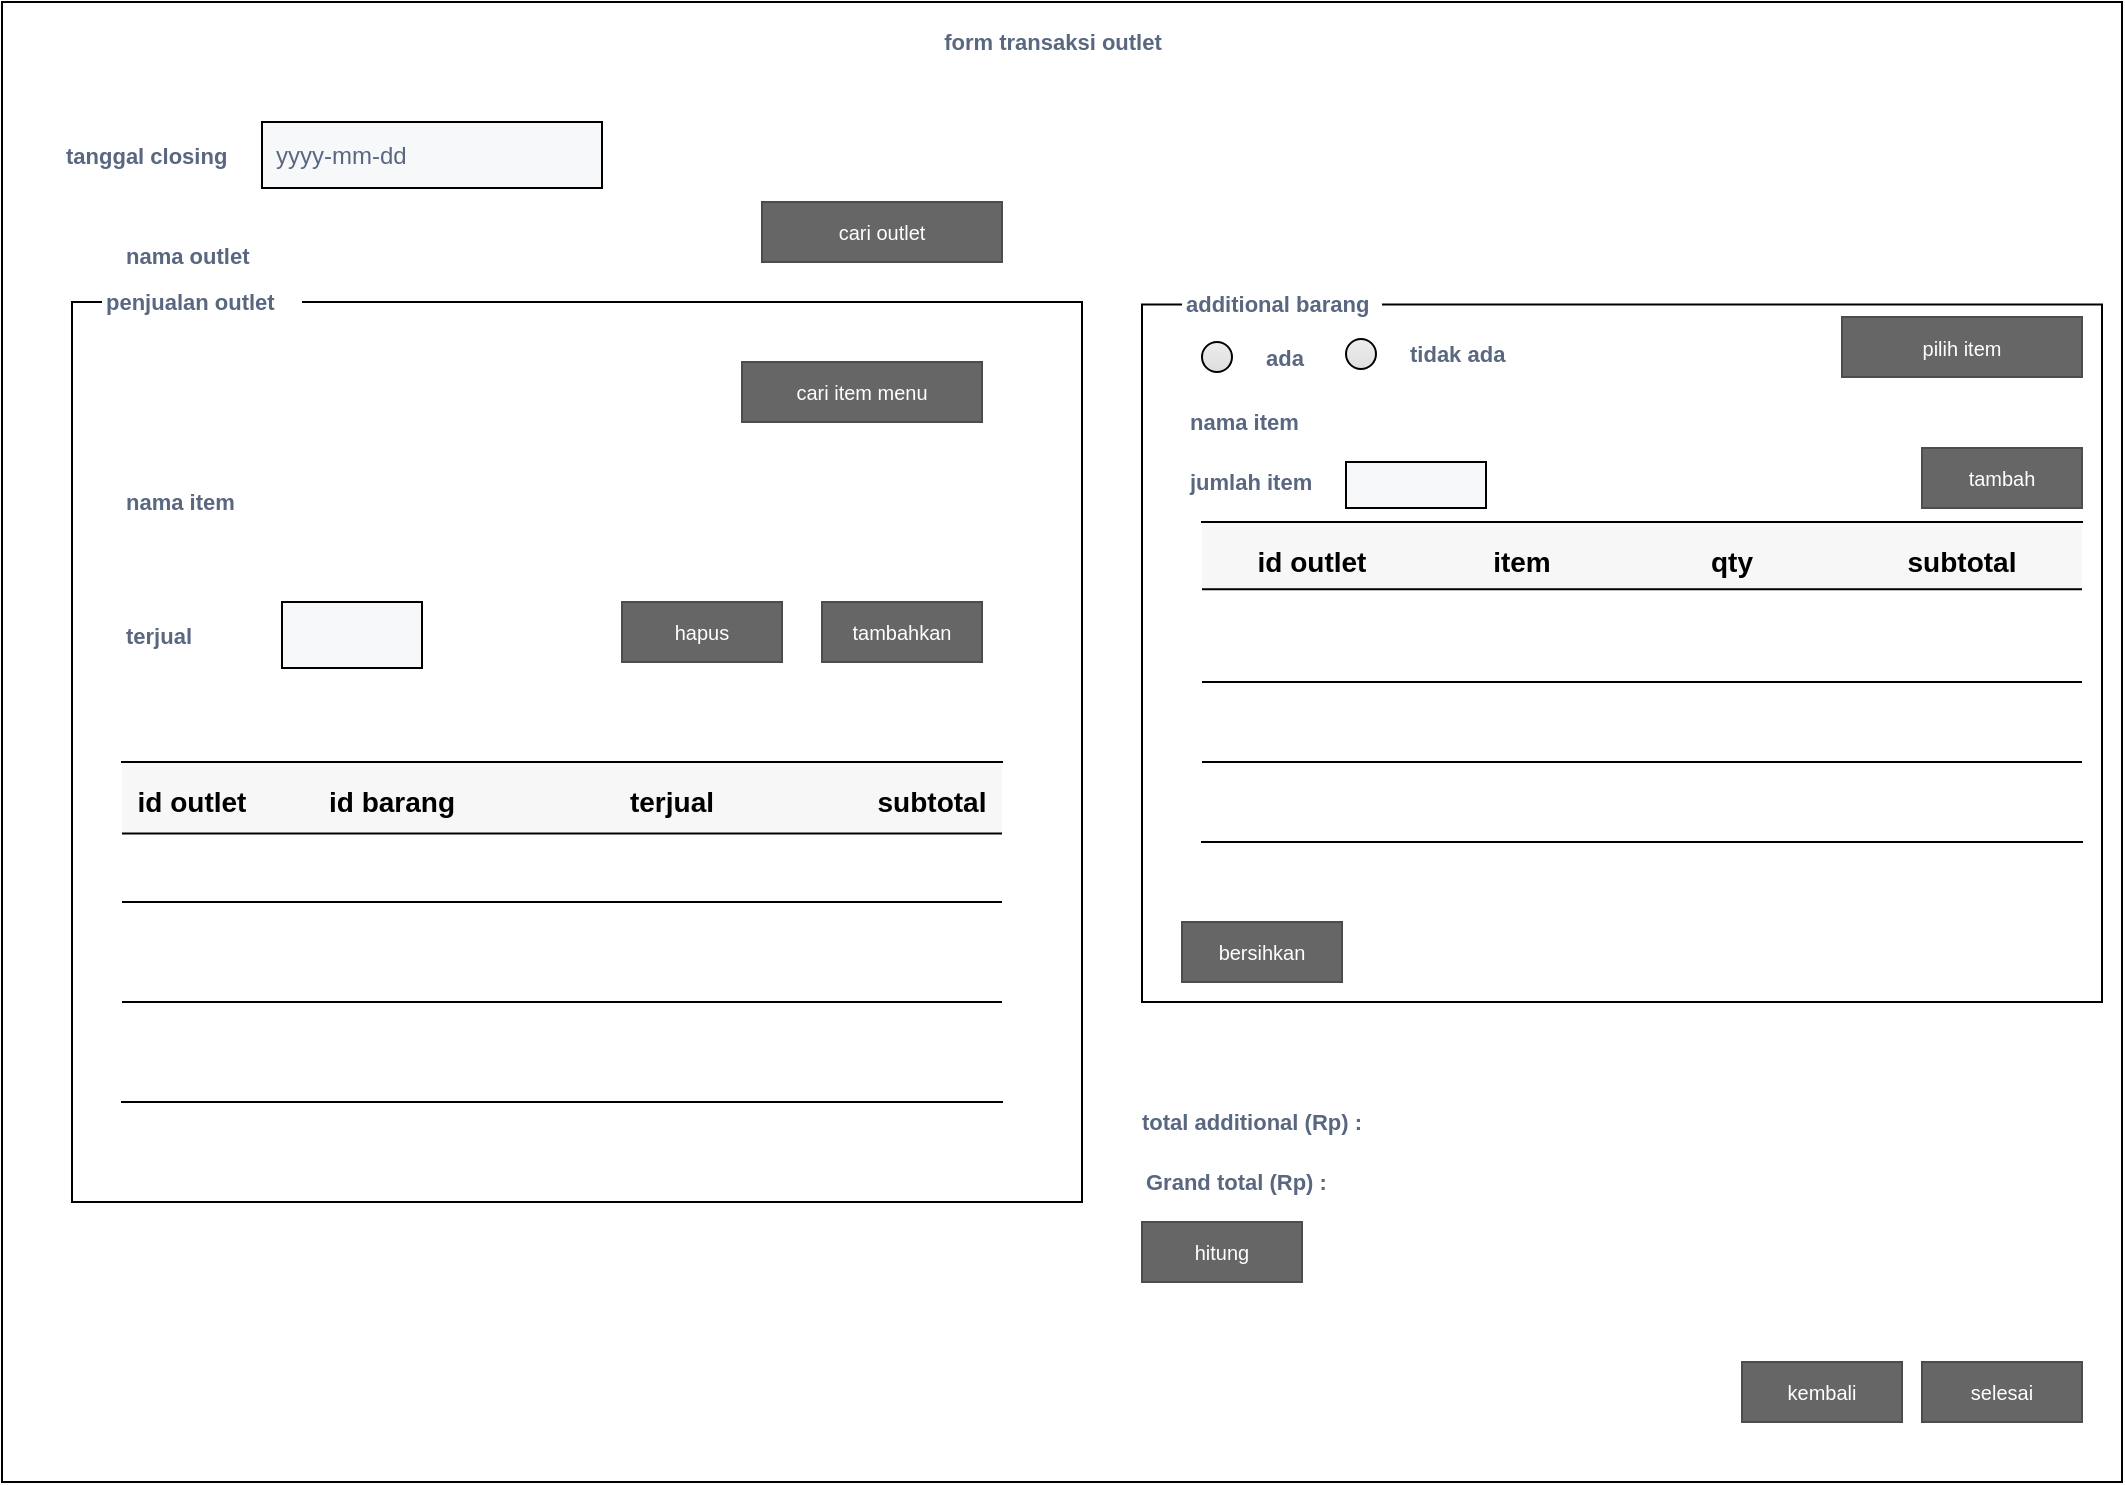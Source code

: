 <mxfile version="12.8.6" type="github">
  <diagram id="Le73pVYRDqwpICu9Pzlz" name="Page-1">
    <mxGraphModel dx="1698" dy="845" grid="1" gridSize="10" guides="1" tooltips="1" connect="1" arrows="1" fold="1" page="1" pageScale="1" pageWidth="850" pageHeight="1100" math="0" shadow="0">
      <root>
        <mxCell id="0" />
        <mxCell id="1" parent="0" />
        <mxCell id="TnLdOB1Jf3c9-GiZ0hG3-1" value="" style="whiteSpace=wrap;html=1;rounded=0;shadow=0;labelBackgroundColor=none;strokeColor=#000000;strokeWidth=1;fillColor=none;fontFamily=Verdana;fontSize=12;fontColor=#000000;align=center;comic=0;" parent="1" vertex="1">
          <mxGeometry x="20" y="20" width="1060" height="740" as="geometry" />
        </mxCell>
        <mxCell id="TnLdOB1Jf3c9-GiZ0hG3-51" value="" style="group" parent="1" vertex="1" connectable="0">
          <mxGeometry x="590" y="160" width="480" height="360" as="geometry" />
        </mxCell>
        <mxCell id="TnLdOB1Jf3c9-GiZ0hG3-50" value="" style="rounded=0;whiteSpace=wrap;html=1;fillColor=#ffffff;" parent="TnLdOB1Jf3c9-GiZ0hG3-51" vertex="1">
          <mxGeometry y="11.25" width="480" height="348.75" as="geometry" />
        </mxCell>
        <mxCell id="TnLdOB1Jf3c9-GiZ0hG3-33" value="additional barang" style="fillColor=#ffffff;strokeColor=none;html=1;fontSize=11;fontStyle=0;align=left;fontColor=#596780;fontStyle=1;fontSize=11;comic=0;" parent="TnLdOB1Jf3c9-GiZ0hG3-51" vertex="1">
          <mxGeometry x="20" width="100" height="22.5" as="geometry" />
        </mxCell>
        <mxCell id="TnLdOB1Jf3c9-GiZ0hG3-65" value="bersihkan" style="rounded=0;html=1;shadow=0;dashed=0;whiteSpace=wrap;fontSize=10;fillColor=#666666;align=center;strokeColor=#4D4D4D;fontColor=#ffffff;comic=0;" parent="TnLdOB1Jf3c9-GiZ0hG3-51" vertex="1">
          <mxGeometry x="20" y="320" width="80" height="30" as="geometry" />
        </mxCell>
        <mxCell id="TnLdOB1Jf3c9-GiZ0hG3-34" value="form transaksi outlet" style="fillColor=none;strokeColor=none;html=1;fontSize=11;fontStyle=0;align=center;fontColor=#596780;fontStyle=1;fontSize=11;comic=0;" parent="1" vertex="1">
          <mxGeometry x="40" y="30" width="1010" height="20" as="geometry" />
        </mxCell>
        <mxCell id="TnLdOB1Jf3c9-GiZ0hG3-48" value="" style="rounded=0;whiteSpace=wrap;html=1;fillColor=none;" parent="1" vertex="1">
          <mxGeometry x="55" y="170" width="505" height="450" as="geometry" />
        </mxCell>
        <mxCell id="TnLdOB1Jf3c9-GiZ0hG3-2" value="cari item menu" style="rounded=0;html=1;shadow=0;dashed=0;whiteSpace=wrap;fontSize=10;fillColor=#666666;align=center;strokeColor=#4D4D4D;fontColor=#ffffff;comic=0;" parent="1" vertex="1">
          <mxGeometry x="390" y="200" width="120" height="30" as="geometry" />
        </mxCell>
        <mxCell id="TnLdOB1Jf3c9-GiZ0hG3-3" value="" style="group" parent="1" vertex="1" connectable="0">
          <mxGeometry x="80" y="130" width="250" height="33" as="geometry" />
        </mxCell>
        <mxCell id="TnLdOB1Jf3c9-GiZ0hG3-4" value="nama outlet" style="fillColor=none;strokeColor=none;html=1;fontSize=11;fontStyle=0;align=left;fontColor=#596780;fontStyle=1;fontSize=11;comic=0;" parent="TnLdOB1Jf3c9-GiZ0hG3-3" vertex="1">
          <mxGeometry y="6.5" width="70" height="20" as="geometry" />
        </mxCell>
        <mxCell id="TnLdOB1Jf3c9-GiZ0hG3-5" value="penjualan outlet" style="fillColor=#ffffff;strokeColor=none;html=1;fontSize=11;fontStyle=0;align=left;fontColor=#596780;fontStyle=1;fontSize=11;comic=0;" parent="1" vertex="1">
          <mxGeometry x="70" y="160" width="100" height="20" as="geometry" />
        </mxCell>
        <mxCell id="TnLdOB1Jf3c9-GiZ0hG3-10" value="" style="shape=partialRectangle;right=0;left=0;strokeColor=#000000;fillColor=#ffffff;whiteSpace=wrap;" parent="1" vertex="1">
          <mxGeometry x="80" y="400" width="440" height="170" as="geometry" />
        </mxCell>
        <mxCell id="TnLdOB1Jf3c9-GiZ0hG3-11" value="" style="html=1;shadow=0;dashed=0;shape=mxgraph.bootstrap.horLines;strokeColor=inherit;fillColor=#000000;fillOpacity=3;resizeWidth=1;" parent="TnLdOB1Jf3c9-GiZ0hG3-10" vertex="1">
          <mxGeometry width="440" height="40" relative="1" as="geometry" />
        </mxCell>
        <mxCell id="TnLdOB1Jf3c9-GiZ0hG3-13" value="id outlet" style="html=1;shadow=0;dashed=0;shape=mxgraph.bootstrap.rect;strokeColor=none;fillColor=none;fontSize=14;fontStyle=1;align=center;whiteSpace=wrap;resizeHeight=1;" parent="TnLdOB1Jf3c9-GiZ0hG3-11" vertex="1">
          <mxGeometry width="70" height="40" relative="1" as="geometry">
            <mxPoint as="offset" />
          </mxGeometry>
        </mxCell>
        <mxCell id="TnLdOB1Jf3c9-GiZ0hG3-15" value="id barang" style="html=1;shadow=0;dashed=0;shape=mxgraph.bootstrap.rect;strokeColor=none;fillColor=none;fontSize=14;fontStyle=1;align=center;whiteSpace=wrap;resizeHeight=1;" parent="TnLdOB1Jf3c9-GiZ0hG3-11" vertex="1">
          <mxGeometry width="90" height="40" relative="1" as="geometry">
            <mxPoint x="90" as="offset" />
          </mxGeometry>
        </mxCell>
        <mxCell id="TnLdOB1Jf3c9-GiZ0hG3-16" value="terjual" style="html=1;shadow=0;dashed=0;shape=mxgraph.bootstrap.rect;strokeColor=none;fillColor=none;fontSize=14;fontStyle=1;align=center;whiteSpace=wrap;resizeHeight=1;" parent="TnLdOB1Jf3c9-GiZ0hG3-11" vertex="1">
          <mxGeometry width="90" height="40" relative="1" as="geometry">
            <mxPoint x="230" as="offset" />
          </mxGeometry>
        </mxCell>
        <mxCell id="TnLdOB1Jf3c9-GiZ0hG3-17" value="subtotal" style="html=1;shadow=0;dashed=0;shape=mxgraph.bootstrap.rect;strokeColor=none;fillColor=none;fontSize=14;fontStyle=1;align=center;whiteSpace=wrap;resizeHeight=1;" parent="TnLdOB1Jf3c9-GiZ0hG3-11" vertex="1">
          <mxGeometry width="70" height="40" relative="1" as="geometry">
            <mxPoint x="370" as="offset" />
          </mxGeometry>
        </mxCell>
        <mxCell id="TnLdOB1Jf3c9-GiZ0hG3-18" value="" style="strokeColor=#000000;fillColor=inherit;gradientColor=inherit;html=1;shadow=0;dashed=0;shape=mxgraph.bootstrap.horLines;resizeWidth=1;" parent="TnLdOB1Jf3c9-GiZ0hG3-10" vertex="1">
          <mxGeometry width="440" height="50" relative="1" as="geometry">
            <mxPoint y="120" as="offset" />
          </mxGeometry>
        </mxCell>
        <mxCell id="TnLdOB1Jf3c9-GiZ0hG3-19" value="" style="strokeColor=#000000;fillColor=inherit;gradientColor=inherit;html=1;shadow=0;dashed=0;shape=mxgraph.bootstrap.horLines;resizeWidth=1;" parent="TnLdOB1Jf3c9-GiZ0hG3-10" vertex="1">
          <mxGeometry y="35.79" width="440" height="34.21" as="geometry">
            <mxPoint y="140" as="offset" />
          </mxGeometry>
        </mxCell>
        <mxCell id="TnLdOB1Jf3c9-GiZ0hG3-20" value="hapus" style="rounded=0;html=1;shadow=0;dashed=0;whiteSpace=wrap;fontSize=10;fillColor=#666666;align=center;strokeColor=#4D4D4D;fontColor=#ffffff;comic=0;" parent="1" vertex="1">
          <mxGeometry x="330" y="320" width="80" height="30" as="geometry" />
        </mxCell>
        <mxCell id="TnLdOB1Jf3c9-GiZ0hG3-21" value="tambahkan" style="rounded=0;html=1;shadow=0;dashed=0;whiteSpace=wrap;fontSize=10;fillColor=#666666;align=center;strokeColor=#4D4D4D;fontColor=#ffffff;comic=0;" parent="1" vertex="1">
          <mxGeometry x="430" y="320" width="80" height="30" as="geometry" />
        </mxCell>
        <mxCell id="TnLdOB1Jf3c9-GiZ0hG3-22" value="" style="shape=partialRectangle;right=0;left=0;strokeColor=#000000;fillColor=#ffffff;whiteSpace=wrap;" parent="1" vertex="1">
          <mxGeometry x="620" y="280" width="440" height="160" as="geometry" />
        </mxCell>
        <mxCell id="TnLdOB1Jf3c9-GiZ0hG3-23" value="" style="html=1;shadow=0;dashed=0;shape=mxgraph.bootstrap.horLines;strokeColor=inherit;fillColor=#000000;fillOpacity=3;resizeWidth=1;" parent="TnLdOB1Jf3c9-GiZ0hG3-22" vertex="1">
          <mxGeometry width="440" height="40" relative="1" as="geometry" />
        </mxCell>
        <mxCell id="TnLdOB1Jf3c9-GiZ0hG3-24" value="id outlet" style="html=1;shadow=0;dashed=0;shape=mxgraph.bootstrap.rect;strokeColor=none;fillColor=none;fontSize=14;fontStyle=1;align=center;whiteSpace=wrap;resizeHeight=1;" parent="TnLdOB1Jf3c9-GiZ0hG3-23" vertex="1">
          <mxGeometry width="90" height="40" relative="1" as="geometry">
            <mxPoint x="10" as="offset" />
          </mxGeometry>
        </mxCell>
        <mxCell id="TnLdOB1Jf3c9-GiZ0hG3-25" value="item" style="html=1;shadow=0;dashed=0;shape=mxgraph.bootstrap.rect;strokeColor=none;fillColor=none;fontSize=14;fontStyle=1;align=center;whiteSpace=wrap;resizeHeight=1;" parent="TnLdOB1Jf3c9-GiZ0hG3-23" vertex="1">
          <mxGeometry width="100" height="40" relative="1" as="geometry">
            <mxPoint x="110" as="offset" />
          </mxGeometry>
        </mxCell>
        <mxCell id="TnLdOB1Jf3c9-GiZ0hG3-26" value="qty" style="html=1;shadow=0;dashed=0;shape=mxgraph.bootstrap.rect;strokeColor=none;fillColor=none;fontSize=14;fontStyle=1;align=center;whiteSpace=wrap;resizeHeight=1;" parent="TnLdOB1Jf3c9-GiZ0hG3-23" vertex="1">
          <mxGeometry width="90" height="40" relative="1" as="geometry">
            <mxPoint x="220" as="offset" />
          </mxGeometry>
        </mxCell>
        <mxCell id="TnLdOB1Jf3c9-GiZ0hG3-27" value="subtotal" style="html=1;shadow=0;dashed=0;shape=mxgraph.bootstrap.rect;strokeColor=none;fillColor=none;fontSize=14;fontStyle=1;align=center;whiteSpace=wrap;resizeHeight=1;" parent="TnLdOB1Jf3c9-GiZ0hG3-23" vertex="1">
          <mxGeometry width="120" height="40" relative="1" as="geometry">
            <mxPoint x="320" as="offset" />
          </mxGeometry>
        </mxCell>
        <mxCell id="TnLdOB1Jf3c9-GiZ0hG3-28" value="" style="strokeColor=#000000;fillColor=inherit;gradientColor=inherit;html=1;shadow=0;dashed=0;shape=mxgraph.bootstrap.horLines;resizeWidth=1;" parent="TnLdOB1Jf3c9-GiZ0hG3-22" vertex="1">
          <mxGeometry width="440" height="40" relative="1" as="geometry">
            <mxPoint y="120" as="offset" />
          </mxGeometry>
        </mxCell>
        <mxCell id="TnLdOB1Jf3c9-GiZ0hG3-29" value="" style="strokeColor=#000000;fillColor=inherit;gradientColor=inherit;html=1;shadow=0;dashed=0;shape=mxgraph.bootstrap.horLines;resizeWidth=1;" parent="TnLdOB1Jf3c9-GiZ0hG3-22" vertex="1">
          <mxGeometry y="33.68" width="440" height="46.32" as="geometry">
            <mxPoint y="140" as="offset" />
          </mxGeometry>
        </mxCell>
        <mxCell id="TnLdOB1Jf3c9-GiZ0hG3-35" value="kembali" style="rounded=0;html=1;shadow=0;dashed=0;whiteSpace=wrap;fontSize=10;fillColor=#666666;align=center;strokeColor=#4D4D4D;fontColor=#ffffff;comic=0;" parent="1" vertex="1">
          <mxGeometry x="890" y="700" width="80" height="30" as="geometry" />
        </mxCell>
        <mxCell id="TnLdOB1Jf3c9-GiZ0hG3-37" value="selesai" style="rounded=0;html=1;shadow=0;dashed=0;whiteSpace=wrap;fontSize=10;fillColor=#666666;align=center;strokeColor=#4D4D4D;fontColor=#ffffff;comic=0;" parent="1" vertex="1">
          <mxGeometry x="980" y="700" width="80" height="30" as="geometry" />
        </mxCell>
        <mxCell id="TnLdOB1Jf3c9-GiZ0hG3-47" value="cari outlet" style="rounded=0;html=1;shadow=0;dashed=0;whiteSpace=wrap;fontSize=10;fillColor=#666666;align=center;strokeColor=#4D4D4D;fontColor=#ffffff;comic=0;" parent="1" vertex="1">
          <mxGeometry x="400" y="120" width="120" height="30" as="geometry" />
        </mxCell>
        <mxCell id="TnLdOB1Jf3c9-GiZ0hG3-43" value="" style="rounded=0;arcSize=9;fillColor=#F7F8F9;align=left;spacingLeft=5;strokeColor=#000000;html=1;strokeWidth=1;fontColor=#596780;fontSize=12;comic=0;" parent="1" vertex="1">
          <mxGeometry x="160" y="320" width="70" height="33" as="geometry" />
        </mxCell>
        <mxCell id="TnLdOB1Jf3c9-GiZ0hG3-42" value="terjual" style="fillColor=none;strokeColor=none;html=1;fontSize=11;fontStyle=0;align=left;fontColor=#596780;fontStyle=1;fontSize=11;comic=0;" parent="1" vertex="1">
          <mxGeometry x="80" y="326.5" width="70" height="20" as="geometry" />
        </mxCell>
        <mxCell id="TnLdOB1Jf3c9-GiZ0hG3-49" value="nama item" style="fillColor=none;strokeColor=none;html=1;fontSize=11;fontStyle=0;align=left;fontColor=#596780;fontStyle=1;fontSize=11;comic=0;" parent="1" vertex="1">
          <mxGeometry x="80" y="260" width="70" height="20" as="geometry" />
        </mxCell>
        <mxCell id="TnLdOB1Jf3c9-GiZ0hG3-55" value="" style="group" parent="1" vertex="1" connectable="0">
          <mxGeometry x="620" y="187.5" width="70" height="20" as="geometry" />
        </mxCell>
        <mxCell id="TnLdOB1Jf3c9-GiZ0hG3-52" value="" style="html=1;shadow=0;dashed=0;shape=mxgraph.bootstrap.radioButton2;labelPosition=right;verticalLabelPosition=middle;align=left;verticalAlign=middle;gradientColor=#DEDEDE;fillColor=#EDEDED;checked=0;spacing=5;checkedFill=#0085FC;checkedStroke=#ffffff;rounded=0;" parent="TnLdOB1Jf3c9-GiZ0hG3-55" vertex="1">
          <mxGeometry y="2.5" width="15" height="15" as="geometry" />
        </mxCell>
        <mxCell id="TnLdOB1Jf3c9-GiZ0hG3-54" value="ada" style="fillColor=none;strokeColor=none;html=1;fontSize=11;fontStyle=0;align=left;fontColor=#596780;fontStyle=1;fontSize=11;comic=0;" parent="TnLdOB1Jf3c9-GiZ0hG3-55" vertex="1">
          <mxGeometry x="30" width="40" height="20" as="geometry" />
        </mxCell>
        <mxCell id="TnLdOB1Jf3c9-GiZ0hG3-56" value="" style="group" parent="1" vertex="1" connectable="0">
          <mxGeometry x="692" y="186" width="70" height="20" as="geometry" />
        </mxCell>
        <mxCell id="TnLdOB1Jf3c9-GiZ0hG3-57" value="" style="html=1;shadow=0;dashed=0;shape=mxgraph.bootstrap.radioButton2;labelPosition=right;verticalLabelPosition=middle;align=left;verticalAlign=middle;gradientColor=#DEDEDE;fillColor=#EDEDED;checked=0;spacing=5;checkedFill=#0085FC;checkedStroke=#ffffff;rounded=0;" parent="TnLdOB1Jf3c9-GiZ0hG3-56" vertex="1">
          <mxGeometry y="2.5" width="15" height="15" as="geometry" />
        </mxCell>
        <mxCell id="TnLdOB1Jf3c9-GiZ0hG3-58" value="tidak ada" style="fillColor=none;strokeColor=none;html=1;fontSize=11;fontStyle=0;align=left;fontColor=#596780;fontStyle=1;fontSize=11;comic=0;" parent="TnLdOB1Jf3c9-GiZ0hG3-56" vertex="1">
          <mxGeometry x="30" width="40" height="20" as="geometry" />
        </mxCell>
        <mxCell id="TnLdOB1Jf3c9-GiZ0hG3-60" value="nama item" style="fillColor=none;strokeColor=none;html=1;fontSize=11;fontStyle=0;align=left;fontColor=#596780;fontStyle=1;fontSize=11;comic=0;" parent="1" vertex="1">
          <mxGeometry x="612" y="220" width="70" height="20" as="geometry" />
        </mxCell>
        <mxCell id="TnLdOB1Jf3c9-GiZ0hG3-61" value="" style="rounded=0;arcSize=9;fillColor=#F7F8F9;align=left;spacingLeft=5;strokeColor=#000000;html=1;strokeWidth=1;fontColor=#596780;fontSize=12;comic=0;" parent="1" vertex="1">
          <mxGeometry x="692" y="250" width="70" height="23" as="geometry" />
        </mxCell>
        <mxCell id="TnLdOB1Jf3c9-GiZ0hG3-62" value="jumlah item" style="fillColor=none;strokeColor=none;html=1;fontSize=11;fontStyle=0;align=left;fontColor=#596780;fontStyle=1;fontSize=11;comic=0;" parent="1" vertex="1">
          <mxGeometry x="612" y="250" width="70" height="20" as="geometry" />
        </mxCell>
        <mxCell id="TnLdOB1Jf3c9-GiZ0hG3-63" value="tambah" style="rounded=0;html=1;shadow=0;dashed=0;whiteSpace=wrap;fontSize=10;fillColor=#666666;align=center;strokeColor=#4D4D4D;fontColor=#ffffff;comic=0;" parent="1" vertex="1">
          <mxGeometry x="980" y="243" width="80" height="30" as="geometry" />
        </mxCell>
        <mxCell id="TnLdOB1Jf3c9-GiZ0hG3-64" value="pilih item" style="rounded=0;html=1;shadow=0;dashed=0;whiteSpace=wrap;fontSize=10;fillColor=#666666;align=center;strokeColor=#4D4D4D;fontColor=#ffffff;comic=0;" parent="1" vertex="1">
          <mxGeometry x="940" y="177.5" width="120" height="30" as="geometry" />
        </mxCell>
        <mxCell id="TnLdOB1Jf3c9-GiZ0hG3-67" value="" style="group" parent="1" vertex="1" connectable="0">
          <mxGeometry x="50" y="80" width="270" height="33" as="geometry" />
        </mxCell>
        <mxCell id="TnLdOB1Jf3c9-GiZ0hG3-7" value="tanggal closing" style="fillColor=none;strokeColor=none;html=1;fontSize=11;fontStyle=0;align=left;fontColor=#596780;fontStyle=1;fontSize=11;comic=0;" parent="TnLdOB1Jf3c9-GiZ0hG3-67" vertex="1">
          <mxGeometry y="6.5" width="70" height="20" as="geometry" />
        </mxCell>
        <mxCell id="TnLdOB1Jf3c9-GiZ0hG3-8" value="yyyy-mm-dd" style="rounded=0;arcSize=9;fillColor=#F7F8F9;align=left;spacingLeft=5;strokeColor=#000000;html=1;strokeWidth=1;fontColor=#596780;fontSize=12;comic=0;" parent="TnLdOB1Jf3c9-GiZ0hG3-67" vertex="1">
          <mxGeometry x="100" width="170" height="33" as="geometry" />
        </mxCell>
        <mxCell id="TnLdOB1Jf3c9-GiZ0hG3-68" value="total additional (Rp) :&amp;nbsp;" style="fillColor=none;strokeColor=none;html=1;fontSize=11;fontStyle=0;align=left;fontColor=#596780;fontStyle=1;fontSize=11;comic=0;" parent="1" vertex="1">
          <mxGeometry x="588" y="570" width="122" height="20" as="geometry" />
        </mxCell>
        <mxCell id="NoLILT6eTfgNwj_EZAxG-1" value="Grand total (Rp) :&amp;nbsp;" style="fillColor=none;strokeColor=none;html=1;fontSize=11;fontStyle=0;align=left;fontColor=#596780;fontStyle=1;fontSize=11;comic=0;" vertex="1" parent="1">
          <mxGeometry x="590" y="600" width="100" height="20" as="geometry" />
        </mxCell>
        <mxCell id="TnLdOB1Jf3c9-GiZ0hG3-66" value="hitung" style="rounded=0;html=1;shadow=0;dashed=0;whiteSpace=wrap;fontSize=10;fillColor=#666666;align=center;strokeColor=#4D4D4D;fontColor=#ffffff;comic=0;" parent="1" vertex="1">
          <mxGeometry x="590" y="630" width="80" height="30" as="geometry" />
        </mxCell>
      </root>
    </mxGraphModel>
  </diagram>
</mxfile>
